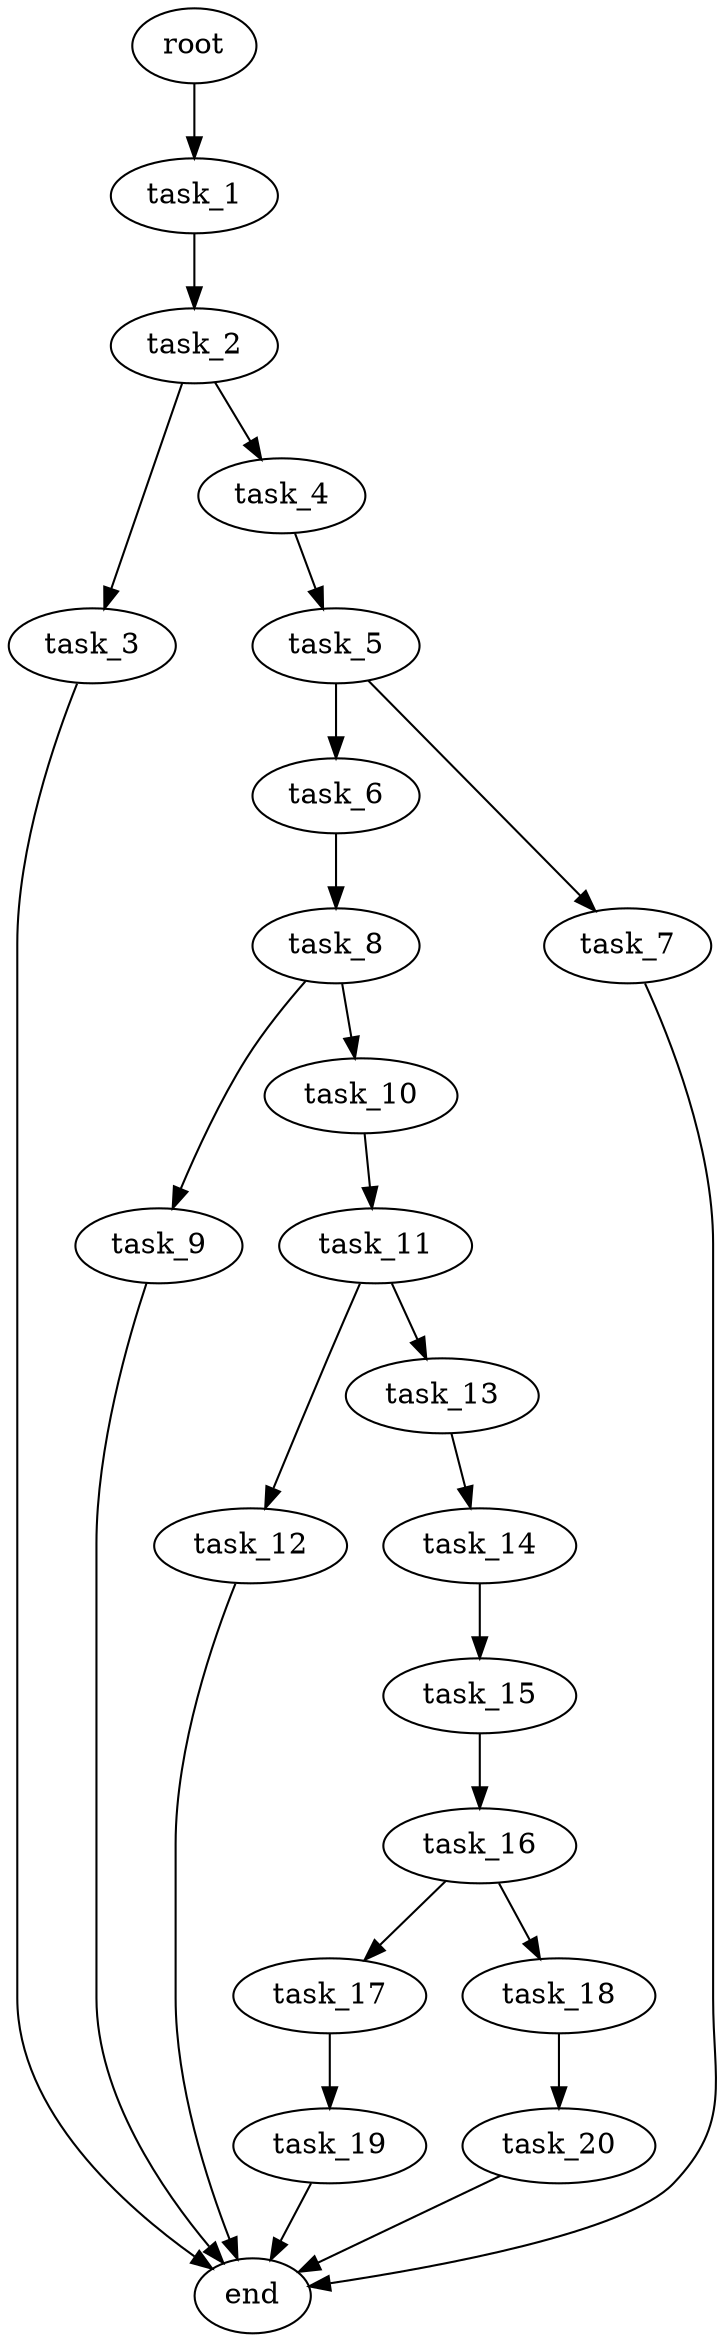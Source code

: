 digraph G {
  root [size="0.000000e+00"];
  task_1 [size="5.614120e+10"];
  task_2 [size="2.628153e+10"];
  task_3 [size="5.846275e+10"];
  task_4 [size="8.978331e+10"];
  task_5 [size="3.994606e+10"];
  task_6 [size="2.193988e+10"];
  task_7 [size="9.975379e+10"];
  task_8 [size="5.095753e+10"];
  task_9 [size="9.100032e+09"];
  task_10 [size="4.721166e+09"];
  task_11 [size="1.097382e+10"];
  task_12 [size="6.274833e+10"];
  task_13 [size="7.921002e+10"];
  task_14 [size="4.222178e+10"];
  task_15 [size="6.362135e+09"];
  task_16 [size="3.816811e+10"];
  task_17 [size="9.961218e+10"];
  task_18 [size="5.291614e+10"];
  task_19 [size="9.710813e+10"];
  task_20 [size="8.607936e+10"];
  end [size="0.000000e+00"];

  root -> task_1 [size="1.000000e-12"];
  task_1 -> task_2 [size="2.628153e+08"];
  task_2 -> task_3 [size="5.846275e+08"];
  task_2 -> task_4 [size="8.978331e+08"];
  task_3 -> end [size="1.000000e-12"];
  task_4 -> task_5 [size="3.994606e+08"];
  task_5 -> task_6 [size="2.193988e+08"];
  task_5 -> task_7 [size="9.975379e+08"];
  task_6 -> task_8 [size="5.095753e+08"];
  task_7 -> end [size="1.000000e-12"];
  task_8 -> task_9 [size="9.100032e+07"];
  task_8 -> task_10 [size="4.721166e+07"];
  task_9 -> end [size="1.000000e-12"];
  task_10 -> task_11 [size="1.097382e+08"];
  task_11 -> task_12 [size="6.274833e+08"];
  task_11 -> task_13 [size="7.921002e+08"];
  task_12 -> end [size="1.000000e-12"];
  task_13 -> task_14 [size="4.222178e+08"];
  task_14 -> task_15 [size="6.362135e+07"];
  task_15 -> task_16 [size="3.816811e+08"];
  task_16 -> task_17 [size="9.961218e+08"];
  task_16 -> task_18 [size="5.291614e+08"];
  task_17 -> task_19 [size="9.710813e+08"];
  task_18 -> task_20 [size="8.607936e+08"];
  task_19 -> end [size="1.000000e-12"];
  task_20 -> end [size="1.000000e-12"];
}
